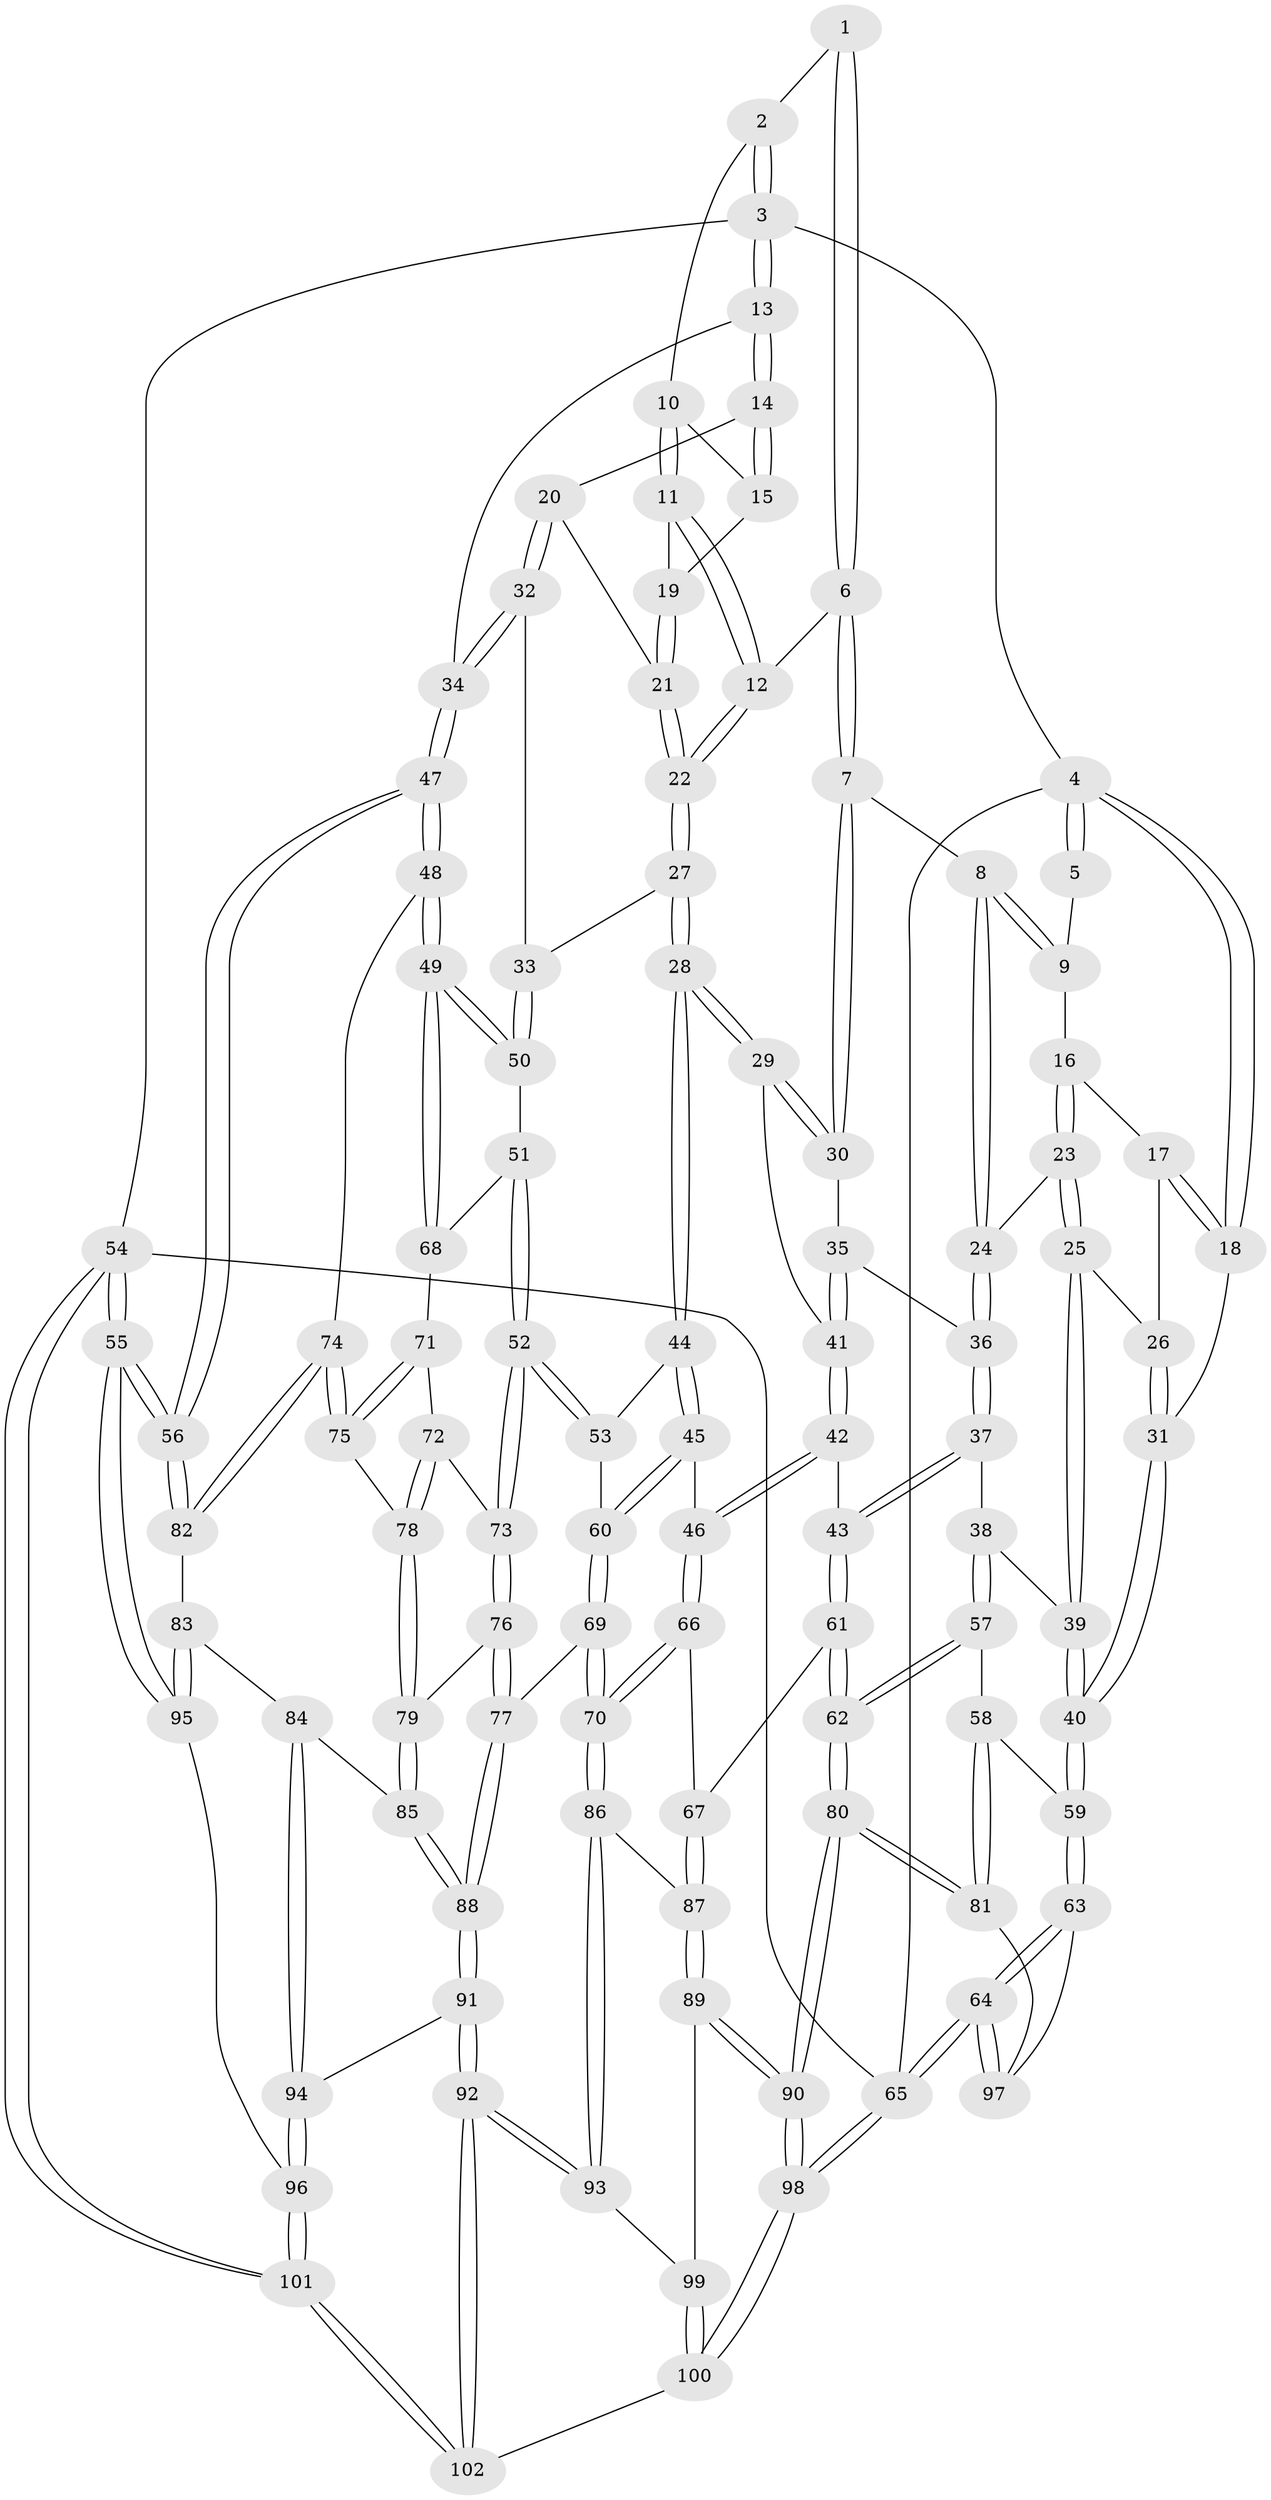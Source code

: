// Generated by graph-tools (version 1.1) at 2025/38/02/21/25 10:38:58]
// undirected, 102 vertices, 252 edges
graph export_dot {
graph [start="1"]
  node [color=gray90,style=filled];
  1 [pos="+0.5010662913109725+0"];
  2 [pos="+0.8237257301137457+0"];
  3 [pos="+1+0"];
  4 [pos="+0+0"];
  5 [pos="+0.024751417873031593+0"];
  6 [pos="+0.46559419684547776+0.11021932406295158"];
  7 [pos="+0.41387816516158993+0.15490434071005654"];
  8 [pos="+0.40976727403063923+0.1555386952407215"];
  9 [pos="+0.17824345553541202+0"];
  10 [pos="+0.8224521621758926+0"];
  11 [pos="+0.580005985882339+0.12860268180777606"];
  12 [pos="+0.5538128324062176+0.1375923819559371"];
  13 [pos="+1+0.26045661958289235"];
  14 [pos="+0.9581167609092816+0.18227659054776363"];
  15 [pos="+0.8193627299728226+0"];
  16 [pos="+0.18153479825171556+0.15507940385140614"];
  17 [pos="+0.14475676961597791+0.17176903179099434"];
  18 [pos="+0+0"];
  19 [pos="+0.7546655795551401+0.09970559120027098"];
  20 [pos="+0.9218196067635359+0.19389584988013508"];
  21 [pos="+0.7707001860105002+0.15262682830243984"];
  22 [pos="+0.7022944472558335+0.339465542335312"];
  23 [pos="+0.303321351986009+0.20785391709006332"];
  24 [pos="+0.32090047786188824+0.20621634865947186"];
  25 [pos="+0.18089357007749937+0.33555534808048676"];
  26 [pos="+0.1142835920982866+0.21620124691015377"];
  27 [pos="+0.7066460950953957+0.3882237772712071"];
  28 [pos="+0.6246857172861587+0.44394230014841163"];
  29 [pos="+0.5568076977516081+0.40354050955857784"];
  30 [pos="+0.43555857893951455+0.21046195310904153"];
  31 [pos="+0+0.3321818576240241"];
  32 [pos="+0.8004527470793138+0.38552501137433204"];
  33 [pos="+0.7768284797534387+0.4011717165433644"];
  34 [pos="+1+0.26243579988505333"];
  35 [pos="+0.3918485373185549+0.382907982745503"];
  36 [pos="+0.3278105066847797+0.3802911775148865"];
  37 [pos="+0.20216988064997574+0.5052312913249254"];
  38 [pos="+0.14582722103600548+0.4821209478920001"];
  39 [pos="+0.14425660644299443+0.4809939981815977"];
  40 [pos="+0+0.42470935460290227"];
  41 [pos="+0.43334803885442846+0.4042035150504959"];
  42 [pos="+0.34505083890139554+0.5479062159178717"];
  43 [pos="+0.21698789295410528+0.5206427289437435"];
  44 [pos="+0.6104409840288595+0.4892592061392373"];
  45 [pos="+0.44091656259434847+0.5942616250082046"];
  46 [pos="+0.43656543443658086+0.5954943219313097"];
  47 [pos="+1+0.5924204417539547"];
  48 [pos="+1+0.6062554920199411"];
  49 [pos="+1+0.5964232593720828"];
  50 [pos="+0.8368428881974566+0.46798467373623326"];
  51 [pos="+0.7817137447142634+0.6385618453529185"];
  52 [pos="+0.7059349028394396+0.6656270873583674"];
  53 [pos="+0.6345830166380056+0.5543096560336087"];
  54 [pos="+1+1"];
  55 [pos="+1+1"];
  56 [pos="+1+0.7798120183217666"];
  57 [pos="+0.0691477922879471+0.7113136408680115"];
  58 [pos="+0+0.7272771949160268"];
  59 [pos="+0+0.7050362907096022"];
  60 [pos="+0.5508390555971562+0.7165782251625992"];
  61 [pos="+0.23762564559449328+0.7800185690264875"];
  62 [pos="+0.21526590162089468+0.8084234093080271"];
  63 [pos="+0+0.7760304291306003"];
  64 [pos="+0+1"];
  65 [pos="+0+1"];
  66 [pos="+0.3956722555169455+0.7452394463108317"];
  67 [pos="+0.3718116193557088+0.7572666253432884"];
  68 [pos="+0.8954800123601397+0.6557994454212103"];
  69 [pos="+0.5682157113548336+0.8113657723968707"];
  70 [pos="+0.5553029856323187+0.8257905841375173"];
  71 [pos="+0.8547720653756707+0.720181033136508"];
  72 [pos="+0.7812215557270046+0.7493243304654188"];
  73 [pos="+0.7059156521687016+0.6663961547173656"];
  74 [pos="+0.9183397706786031+0.82040325700724"];
  75 [pos="+0.8845984795646843+0.795056481373112"];
  76 [pos="+0.6317255012678346+0.7717729474879107"];
  77 [pos="+0.6001606182275507+0.797231875643076"];
  78 [pos="+0.7830566114932774+0.7957050902922068"];
  79 [pos="+0.7747588110765458+0.8170374388783269"];
  80 [pos="+0.19838264186303167+0.8700422300417524"];
  81 [pos="+0.11857835213110599+0.8698533383467522"];
  82 [pos="+0.9184261420139183+0.8503272242402614"];
  83 [pos="+0.9121074687778797+0.883442930563024"];
  84 [pos="+0.8047318104271763+0.8705322148114633"];
  85 [pos="+0.7749692909550693+0.8651376924874444"];
  86 [pos="+0.5529202522373838+0.8520499177743668"];
  87 [pos="+0.4018587453816868+0.8924000961349678"];
  88 [pos="+0.759503442582856+0.8816425650274937"];
  89 [pos="+0.3784372753239682+0.9248812603635505"];
  90 [pos="+0.2317579014402436+0.9731407821248618"];
  91 [pos="+0.7419863113303593+0.9245285061291307"];
  92 [pos="+0.6304497018618381+1"];
  93 [pos="+0.5688726224688483+0.932086607728735"];
  94 [pos="+0.840107796079514+0.9665161837912704"];
  95 [pos="+0.9177642790758883+0.8960475138637842"];
  96 [pos="+0.8744723182953003+0.9851207537744994"];
  97 [pos="+0.08302416165914132+0.8804121193306202"];
  98 [pos="+0.20655441086391285+1"];
  99 [pos="+0.43203107927333373+0.9571637241153639"];
  100 [pos="+0.40382475977295856+1"];
  101 [pos="+0.8601086607737151+1"];
  102 [pos="+0.6361389348503321+1"];
  1 -- 2;
  1 -- 6;
  1 -- 6;
  2 -- 3;
  2 -- 3;
  2 -- 10;
  3 -- 4;
  3 -- 13;
  3 -- 13;
  3 -- 54;
  4 -- 5;
  4 -- 5;
  4 -- 18;
  4 -- 18;
  4 -- 65;
  5 -- 9;
  6 -- 7;
  6 -- 7;
  6 -- 12;
  7 -- 8;
  7 -- 30;
  7 -- 30;
  8 -- 9;
  8 -- 9;
  8 -- 24;
  8 -- 24;
  9 -- 16;
  10 -- 11;
  10 -- 11;
  10 -- 15;
  11 -- 12;
  11 -- 12;
  11 -- 19;
  12 -- 22;
  12 -- 22;
  13 -- 14;
  13 -- 14;
  13 -- 34;
  14 -- 15;
  14 -- 15;
  14 -- 20;
  15 -- 19;
  16 -- 17;
  16 -- 23;
  16 -- 23;
  17 -- 18;
  17 -- 18;
  17 -- 26;
  18 -- 31;
  19 -- 21;
  19 -- 21;
  20 -- 21;
  20 -- 32;
  20 -- 32;
  21 -- 22;
  21 -- 22;
  22 -- 27;
  22 -- 27;
  23 -- 24;
  23 -- 25;
  23 -- 25;
  24 -- 36;
  24 -- 36;
  25 -- 26;
  25 -- 39;
  25 -- 39;
  26 -- 31;
  26 -- 31;
  27 -- 28;
  27 -- 28;
  27 -- 33;
  28 -- 29;
  28 -- 29;
  28 -- 44;
  28 -- 44;
  29 -- 30;
  29 -- 30;
  29 -- 41;
  30 -- 35;
  31 -- 40;
  31 -- 40;
  32 -- 33;
  32 -- 34;
  32 -- 34;
  33 -- 50;
  33 -- 50;
  34 -- 47;
  34 -- 47;
  35 -- 36;
  35 -- 41;
  35 -- 41;
  36 -- 37;
  36 -- 37;
  37 -- 38;
  37 -- 43;
  37 -- 43;
  38 -- 39;
  38 -- 57;
  38 -- 57;
  39 -- 40;
  39 -- 40;
  40 -- 59;
  40 -- 59;
  41 -- 42;
  41 -- 42;
  42 -- 43;
  42 -- 46;
  42 -- 46;
  43 -- 61;
  43 -- 61;
  44 -- 45;
  44 -- 45;
  44 -- 53;
  45 -- 46;
  45 -- 60;
  45 -- 60;
  46 -- 66;
  46 -- 66;
  47 -- 48;
  47 -- 48;
  47 -- 56;
  47 -- 56;
  48 -- 49;
  48 -- 49;
  48 -- 74;
  49 -- 50;
  49 -- 50;
  49 -- 68;
  49 -- 68;
  50 -- 51;
  51 -- 52;
  51 -- 52;
  51 -- 68;
  52 -- 53;
  52 -- 53;
  52 -- 73;
  52 -- 73;
  53 -- 60;
  54 -- 55;
  54 -- 55;
  54 -- 101;
  54 -- 101;
  54 -- 65;
  55 -- 56;
  55 -- 56;
  55 -- 95;
  55 -- 95;
  56 -- 82;
  56 -- 82;
  57 -- 58;
  57 -- 62;
  57 -- 62;
  58 -- 59;
  58 -- 81;
  58 -- 81;
  59 -- 63;
  59 -- 63;
  60 -- 69;
  60 -- 69;
  61 -- 62;
  61 -- 62;
  61 -- 67;
  62 -- 80;
  62 -- 80;
  63 -- 64;
  63 -- 64;
  63 -- 97;
  64 -- 65;
  64 -- 65;
  64 -- 97;
  64 -- 97;
  65 -- 98;
  65 -- 98;
  66 -- 67;
  66 -- 70;
  66 -- 70;
  67 -- 87;
  67 -- 87;
  68 -- 71;
  69 -- 70;
  69 -- 70;
  69 -- 77;
  70 -- 86;
  70 -- 86;
  71 -- 72;
  71 -- 75;
  71 -- 75;
  72 -- 73;
  72 -- 78;
  72 -- 78;
  73 -- 76;
  73 -- 76;
  74 -- 75;
  74 -- 75;
  74 -- 82;
  74 -- 82;
  75 -- 78;
  76 -- 77;
  76 -- 77;
  76 -- 79;
  77 -- 88;
  77 -- 88;
  78 -- 79;
  78 -- 79;
  79 -- 85;
  79 -- 85;
  80 -- 81;
  80 -- 81;
  80 -- 90;
  80 -- 90;
  81 -- 97;
  82 -- 83;
  83 -- 84;
  83 -- 95;
  83 -- 95;
  84 -- 85;
  84 -- 94;
  84 -- 94;
  85 -- 88;
  85 -- 88;
  86 -- 87;
  86 -- 93;
  86 -- 93;
  87 -- 89;
  87 -- 89;
  88 -- 91;
  88 -- 91;
  89 -- 90;
  89 -- 90;
  89 -- 99;
  90 -- 98;
  90 -- 98;
  91 -- 92;
  91 -- 92;
  91 -- 94;
  92 -- 93;
  92 -- 93;
  92 -- 102;
  92 -- 102;
  93 -- 99;
  94 -- 96;
  94 -- 96;
  95 -- 96;
  96 -- 101;
  96 -- 101;
  98 -- 100;
  98 -- 100;
  99 -- 100;
  99 -- 100;
  100 -- 102;
  101 -- 102;
  101 -- 102;
}
